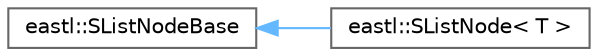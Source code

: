 digraph "类继承关系图"
{
 // LATEX_PDF_SIZE
  bgcolor="transparent";
  edge [fontname=Helvetica,fontsize=10,labelfontname=Helvetica,labelfontsize=10];
  node [fontname=Helvetica,fontsize=10,shape=box,height=0.2,width=0.4];
  rankdir="LR";
  Node0 [id="Node000000",label="eastl::SListNodeBase",height=0.2,width=0.4,color="grey40", fillcolor="white", style="filled",URL="$structeastl_1_1_s_list_node_base.html",tooltip=" "];
  Node0 -> Node1 [id="edge3693_Node000000_Node000001",dir="back",color="steelblue1",style="solid",tooltip=" "];
  Node1 [id="Node000001",label="eastl::SListNode\< T \>",height=0.2,width=0.4,color="grey40", fillcolor="white", style="filled",URL="$structeastl_1_1_s_list_node.html",tooltip=" "];
}
